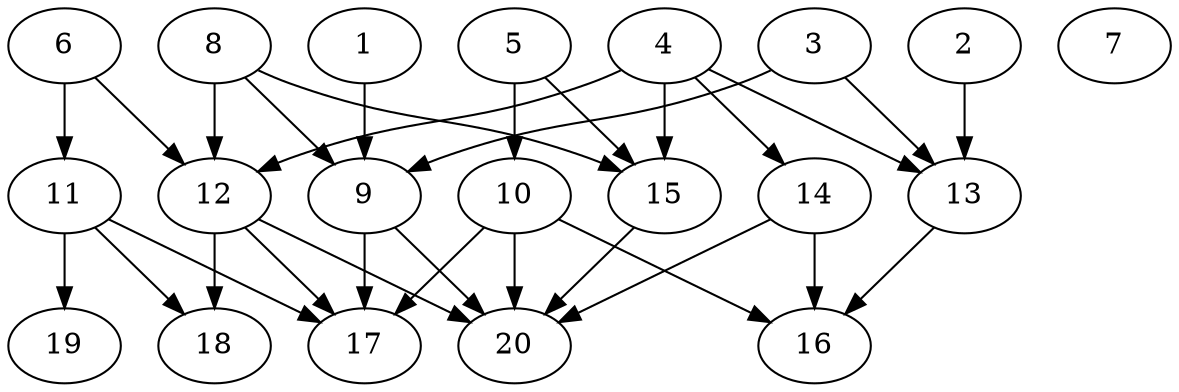 // DAG automatically generated by daggen at Tue Jul 23 14:23:30 2019
// ./daggen --dot -n 20 --ccr 0.4 --fat 0.6 --regular 0.5 --density 0.6 --mindata 5242880 --maxdata 52428800 
digraph G {
  1 [size="42708480", alpha="0.03", expect_size="17083392"] 
  1 -> 9 [size ="17083392"]
  2 [size="35599360", alpha="0.07", expect_size="14239744"] 
  2 -> 13 [size ="14239744"]
  3 [size="110768640", alpha="0.01", expect_size="44307456"] 
  3 -> 9 [size ="44307456"]
  3 -> 13 [size ="44307456"]
  4 [size="30658560", alpha="0.09", expect_size="12263424"] 
  4 -> 12 [size ="12263424"]
  4 -> 13 [size ="12263424"]
  4 -> 14 [size ="12263424"]
  4 -> 15 [size ="12263424"]
  5 [size="95457280", alpha="0.13", expect_size="38182912"] 
  5 -> 10 [size ="38182912"]
  5 -> 15 [size ="38182912"]
  6 [size="123368960", alpha="0.17", expect_size="49347584"] 
  6 -> 11 [size ="49347584"]
  6 -> 12 [size ="49347584"]
  7 [size="66332160", alpha="0.08", expect_size="26532864"] 
  8 [size="44180480", alpha="0.01", expect_size="17672192"] 
  8 -> 9 [size ="17672192"]
  8 -> 12 [size ="17672192"]
  8 -> 15 [size ="17672192"]
  9 [size="96593920", alpha="0.03", expect_size="38637568"] 
  9 -> 17 [size ="38637568"]
  9 -> 20 [size ="38637568"]
  10 [size="111997440", alpha="0.18", expect_size="44798976"] 
  10 -> 16 [size ="44798976"]
  10 -> 17 [size ="44798976"]
  10 -> 20 [size ="44798976"]
  11 [size="111992320", alpha="0.09", expect_size="44796928"] 
  11 -> 17 [size ="44796928"]
  11 -> 18 [size ="44796928"]
  11 -> 19 [size ="44796928"]
  12 [size="129090560", alpha="0.15", expect_size="51636224"] 
  12 -> 17 [size ="51636224"]
  12 -> 18 [size ="51636224"]
  12 -> 20 [size ="51636224"]
  13 [size="52774400", alpha="0.02", expect_size="21109760"] 
  13 -> 16 [size ="21109760"]
  14 [size="57433600", alpha="0.14", expect_size="22973440"] 
  14 -> 16 [size ="22973440"]
  14 -> 20 [size ="22973440"]
  15 [size="108290560", alpha="0.18", expect_size="43316224"] 
  15 -> 20 [size ="43316224"]
  16 [size="69539840", alpha="0.18", expect_size="27815936"] 
  17 [size="53030400", alpha="0.17", expect_size="21212160"] 
  18 [size="103127040", alpha="0.13", expect_size="41250816"] 
  19 [size="106954240", alpha="0.03", expect_size="42781696"] 
  20 [size="126087680", alpha="0.11", expect_size="50435072"] 
}

